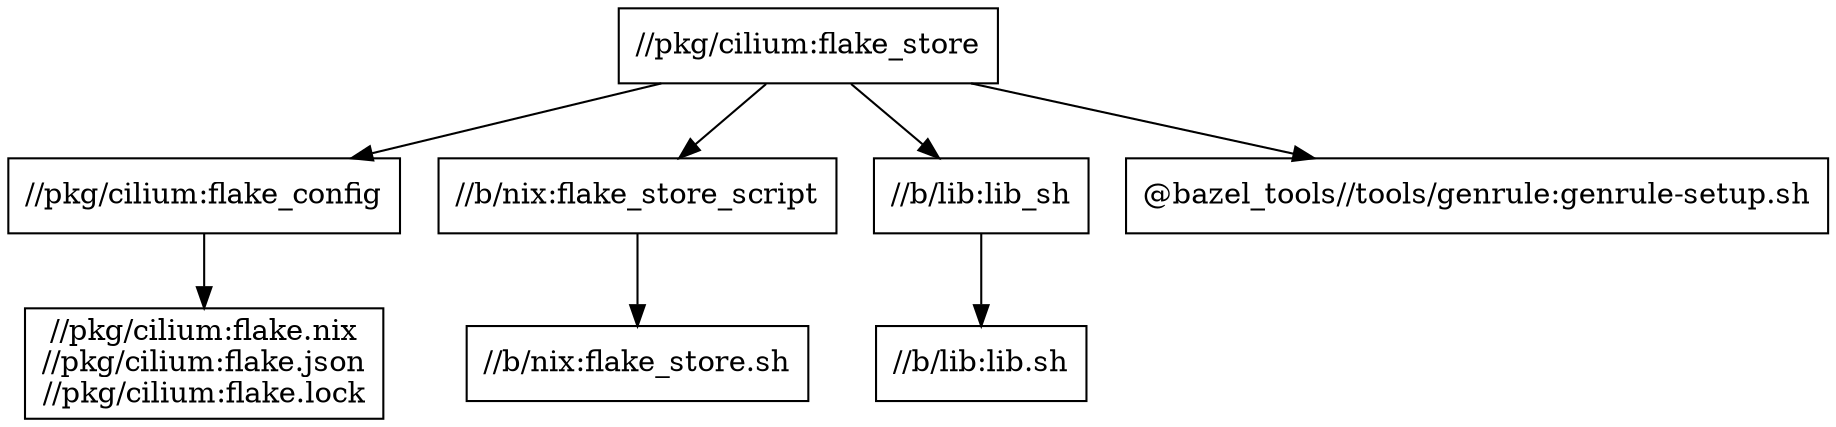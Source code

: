 digraph mygraph {
  node [shape=box];
  "//pkg/cilium:flake_store"
  "//pkg/cilium:flake_store" -> "//pkg/cilium:flake_config"
  "//pkg/cilium:flake_store" -> "//b/nix:flake_store_script"
  "//pkg/cilium:flake_store" -> "//b/lib:lib_sh"
  "//pkg/cilium:flake_store" -> "@bazel_tools//tools/genrule:genrule-setup.sh"
  "@bazel_tools//tools/genrule:genrule-setup.sh"
  "//b/lib:lib_sh"
  "//b/lib:lib_sh" -> "//b/lib:lib.sh"
  "//b/lib:lib.sh"
  "//b/nix:flake_store_script"
  "//b/nix:flake_store_script" -> "//b/nix:flake_store.sh"
  "//b/nix:flake_store.sh"
  "//pkg/cilium:flake_config"
  "//pkg/cilium:flake_config" -> "//pkg/cilium:flake.nix\n//pkg/cilium:flake.json\n//pkg/cilium:flake.lock"
  "//pkg/cilium:flake.nix\n//pkg/cilium:flake.json\n//pkg/cilium:flake.lock"
}
